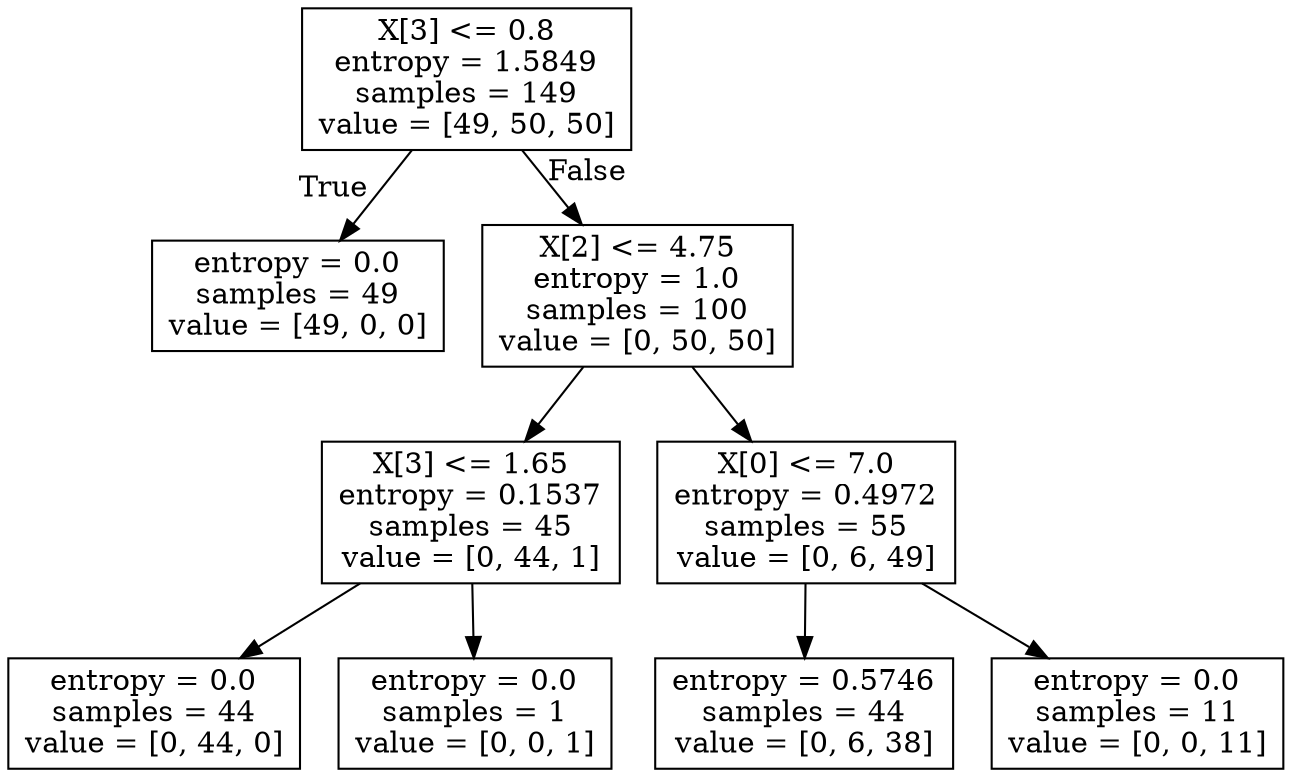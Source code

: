 digraph Tree {
node [shape=box] ;
0 [label="X[3] <= 0.8\nentropy = 1.5849\nsamples = 149\nvalue = [49, 50, 50]"] ;
1 [label="entropy = 0.0\nsamples = 49\nvalue = [49, 0, 0]"] ;
0 -> 1 [labeldistance=2.5, labelangle=45, headlabel="True"] ;
2 [label="X[2] <= 4.75\nentropy = 1.0\nsamples = 100\nvalue = [0, 50, 50]"] ;
0 -> 2 [labeldistance=2.5, labelangle=-45, headlabel="False"] ;
3 [label="X[3] <= 1.65\nentropy = 0.1537\nsamples = 45\nvalue = [0, 44, 1]"] ;
2 -> 3 ;
4 [label="entropy = 0.0\nsamples = 44\nvalue = [0, 44, 0]"] ;
3 -> 4 ;
5 [label="entropy = 0.0\nsamples = 1\nvalue = [0, 0, 1]"] ;
3 -> 5 ;
6 [label="X[0] <= 7.0\nentropy = 0.4972\nsamples = 55\nvalue = [0, 6, 49]"] ;
2 -> 6 ;
7 [label="entropy = 0.5746\nsamples = 44\nvalue = [0, 6, 38]"] ;
6 -> 7 ;
8 [label="entropy = 0.0\nsamples = 11\nvalue = [0, 0, 11]"] ;
6 -> 8 ;
}